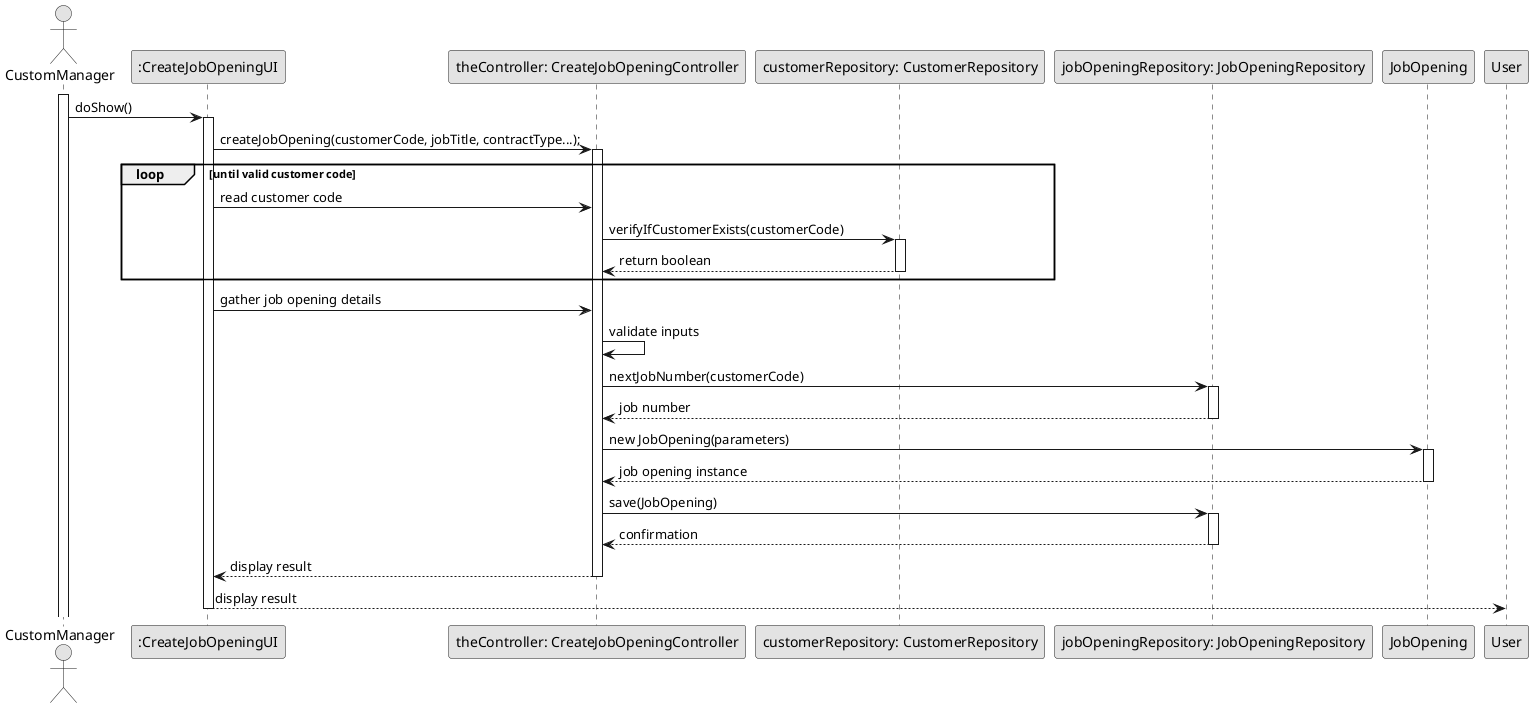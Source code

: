 @startuml
skinparam monochrome true
skinparam packageStyle rectangle
skinparam shadowing false

actor "CustomManager" as CustomManager
participant ":CreateJobOpeningUI" as CreateJobOpeningUI
participant "theController: CreateJobOpeningController" as CreateJobOpeningController
participant "customerRepository: CustomerRepository" as CustomerRepository
participant "jobOpeningRepository: JobOpeningRepository" as JobOpeningRepository
participant "JobOpening" as JobOpening

activate CustomManager
CustomManager -> CreateJobOpeningUI : doShow()
activate CreateJobOpeningUI

CreateJobOpeningUI -> CreateJobOpeningController : createJobOpening(customerCode, jobTitle, contractType...);
activate CreateJobOpeningController

loop until valid customer code
    CreateJobOpeningUI -> CreateJobOpeningController : read customer code
    CreateJobOpeningController -> CustomerRepository : verifyIfCustomerExists(customerCode)
    activate CustomerRepository
    CustomerRepository --> CreateJobOpeningController : return boolean
    deactivate CustomerRepository
end

CreateJobOpeningUI -> CreateJobOpeningController : gather job opening details
CreateJobOpeningController -> CreateJobOpeningController : validate inputs

CreateJobOpeningController -> JobOpeningRepository : nextJobNumber(customerCode)
activate JobOpeningRepository
JobOpeningRepository --> CreateJobOpeningController : job number
deactivate JobOpeningRepository

CreateJobOpeningController -> JobOpening : new JobOpening(parameters)
activate JobOpening
JobOpening --> CreateJobOpeningController : job opening instance
deactivate JobOpening

CreateJobOpeningController -> JobOpeningRepository : save(JobOpening)
activate JobOpeningRepository
JobOpeningRepository --> CreateJobOpeningController : confirmation
deactivate JobOpeningRepository

CreateJobOpeningController --> CreateJobOpeningUI : display result
deactivate CreateJobOpeningController

CreateJobOpeningUI --> User : display result
deactivate CreateJobOpeningUI
@enduml
